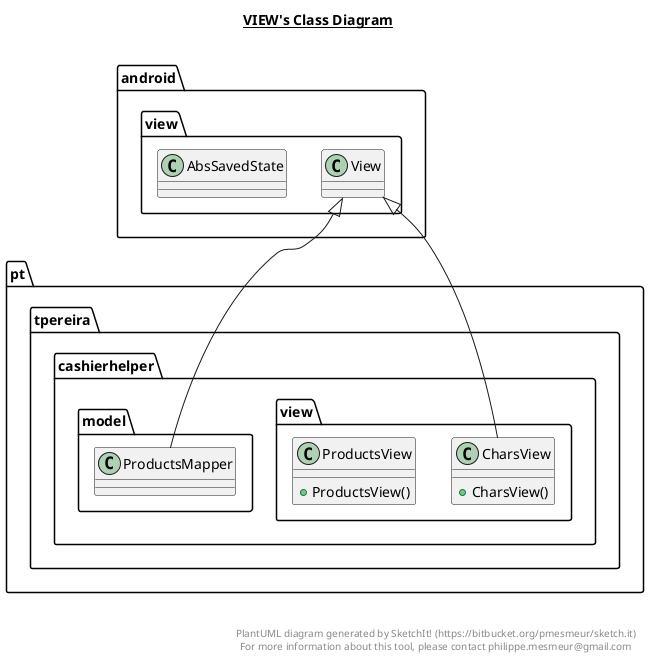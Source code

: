 @startuml

title __VIEW's Class Diagram__\n

  namespace pt.tpereira.cashierhelper {
    namespace view {
      class CharsView {
          + CharsView()
      }
    }
  }
  

  namespace pt.tpereira.cashierhelper {
    namespace view {
      class ProductsView {
          + ProductsView()
      }
    }
  }
  

  pt.tpereira.cashierhelper.view.CharsView -up-|> android.view.View
  android.view.View.BaseSavedState -up-|> android.view.AbsSavedState
  pt.tpereira.cashierhelper.model.ProductsMapper -up-|> android.view.View
  android.view.View.BaseSavedState -up-|> android.view.AbsSavedState


right footer


PlantUML diagram generated by SketchIt! (https://bitbucket.org/pmesmeur/sketch.it)
For more information about this tool, please contact philippe.mesmeur@gmail.com
endfooter

@enduml
